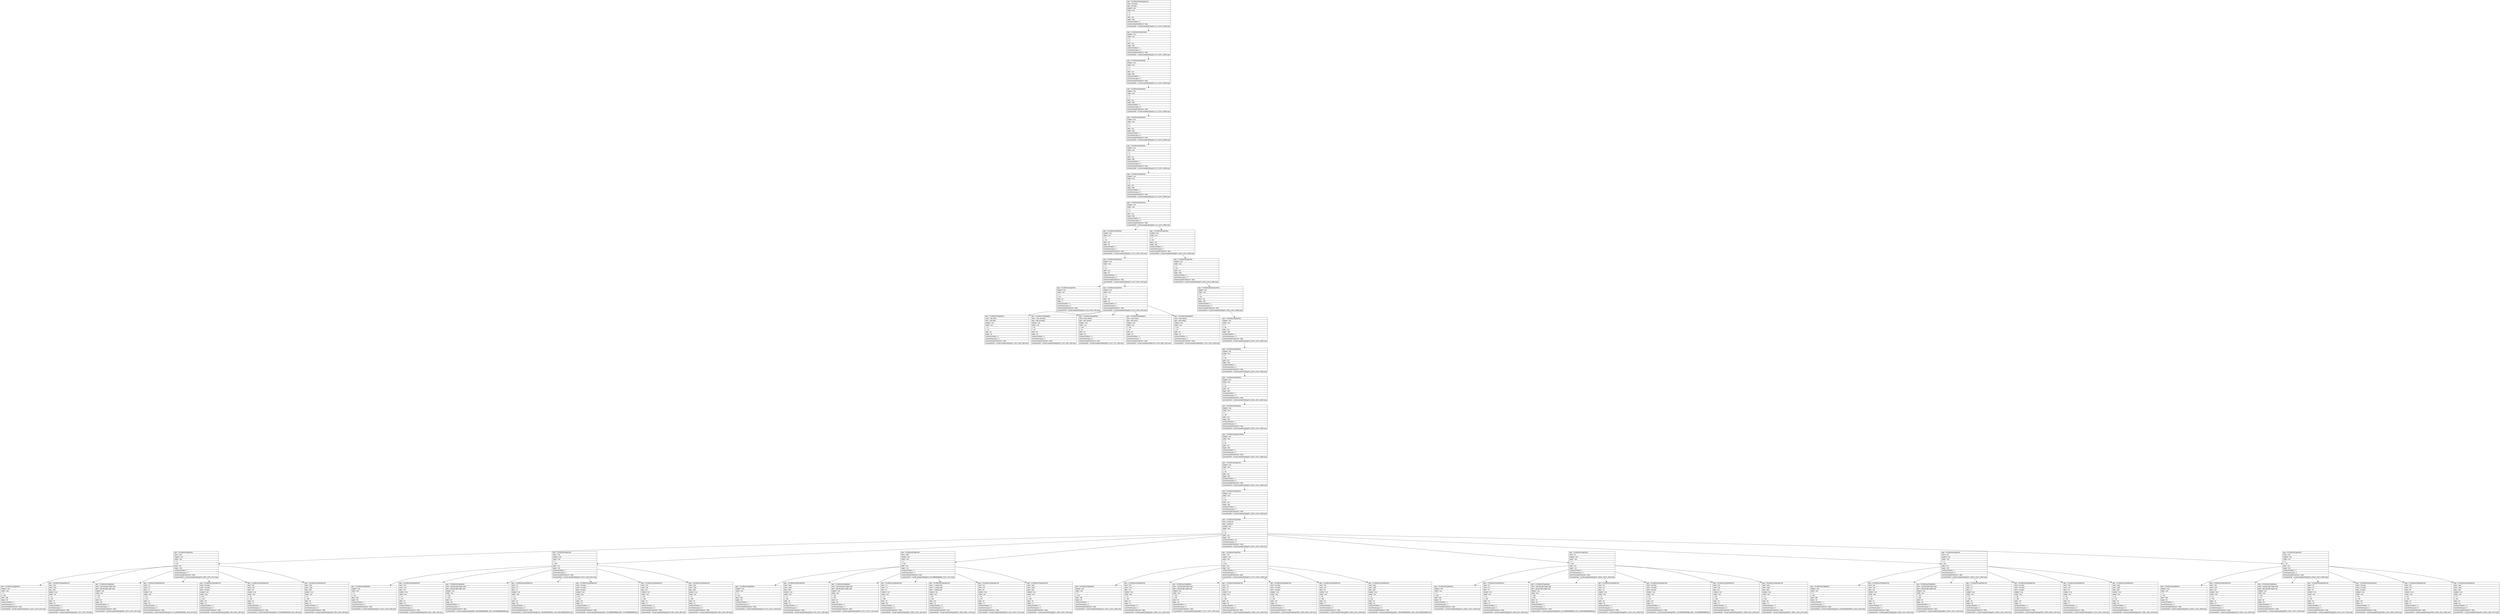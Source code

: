 digraph Layout {

	node [shape=record fontname=Arial];

	0	[label="{type = XCUIElementTypeApplication\l|name = My tasks\l|label = My tasks\l|enabled = true\l|visible = true\l|x = 0\l|y = 0\l|width = 414\l|height = 896\l|numberOfChildren = 2\l|eventGeneratedOnElement = false \l|screenshotPath = myTask-duedate/S0/pngs/0.0_0.0_1242.0_2688.0.png\l}"]
	1	[label="{type = XCUIElementTypeWindow\l|enabled = true\l|visible = true\l|x = 0\l|y = 0\l|width = 414\l|height = 896\l|numberOfChildren = 1\l|numInParentLayout = 0\l|eventGeneratedOnElement = false \l|screenshotPath = myTask-duedate/S0/pngs/0.0_0.0_1242.0_2688.0.png\l}"]
	2	[label="{type = XCUIElementTypeOther\l|enabled = true\l|visible = true\l|x = 0\l|y = 0\l|width = 414\l|height = 896\l|numberOfChildren = 1\l|numInParentLayout = 0\l|eventGeneratedOnElement = false \l|screenshotPath = myTask-duedate/S0/pngs/0.0_0.0_1242.0_2688.0.png\l}"]
	3	[label="{type = XCUIElementTypeOther\l|enabled = true\l|visible = true\l|x = 0\l|y = 0\l|width = 414\l|height = 896\l|numberOfChildren = 1\l|numInParentLayout = 0\l|eventGeneratedOnElement = false \l|screenshotPath = myTask-duedate/S0/pngs/0.0_0.0_1242.0_2688.0.png\l}"]
	4	[label="{type = XCUIElementTypeOther\l|enabled = true\l|visible = true\l|x = 0\l|y = 0\l|width = 414\l|height = 896\l|numberOfChildren = 1\l|numInParentLayout = 0\l|eventGeneratedOnElement = false \l|screenshotPath = myTask-duedate/S0/pngs/0.0_0.0_1242.0_2688.0.png\l}"]
	5	[label="{type = XCUIElementTypeOther\l|enabled = true\l|visible = true\l|x = 0\l|y = 0\l|width = 414\l|height = 896\l|numberOfChildren = 1\l|numInParentLayout = 0\l|eventGeneratedOnElement = false \l|screenshotPath = myTask-duedate/S0/pngs/0.0_0.0_1242.0_2688.0.png\l}"]
	6	[label="{type = XCUIElementTypeOther\l|enabled = true\l|visible = true\l|x = 0\l|y = 0\l|width = 414\l|height = 896\l|numberOfChildren = 1\l|numInParentLayout = 0\l|eventGeneratedOnElement = false \l|screenshotPath = myTask-duedate/S0/pngs/0.0_0.0_1242.0_2688.0.png\l}"]
	7	[label="{type = XCUIElementTypeOther\l|enabled = true\l|visible = true\l|x = 0\l|y = 0\l|width = 414\l|height = 896\l|numberOfChildren = 3\l|numInParentLayout = 0\l|eventGeneratedOnElement = false \l|screenshotPath = myTask-duedate/S0/pngs/0.0_0.0_1242.0_2688.0.png\l}"]
	8	[label="{type = XCUIElementTypeOther\l|enabled = true\l|visible = true\l|x = 0\l|y = 44\l|width = 414\l|height = 52\l|numberOfChildren = 1\l|numInParentLayout = 1\l|eventGeneratedOnElement = false \l|screenshotPath = myTask-duedate/S0/pngs/0.0_132.0_1242.0_288.0.png\l}"]
	9	[label="{type = XCUIElementTypeOther\l|enabled = true\l|visible = true\l|x = 0\l|y = 96\l|width = 414\l|height = 800\l|numberOfChildren = 1\l|numInParentLayout = 2\l|eventGeneratedOnElement = false \l|screenshotPath = myTask-duedate/S0/pngs/0.0_288.0_1242.0_2688.0.png\l}"]
	10	[label="{type = XCUIElementTypeOther\l|enabled = true\l|visible = true\l|x = 0\l|y = 44\l|width = 414\l|height = 52\l|numberOfChildren = 2\l|numInParentLayout = 0\l|eventGeneratedOnElement = false \l|screenshotPath = myTask-duedate/S0/pngs/0.0_132.0_1242.0_288.0.png\l}"]
	11	[label="{type = XCUIElementTypeOther\l|enabled = true\l|visible = true\l|x = 0\l|y = 96\l|width = 414\l|height = 800\l|numberOfChildren = 1\l|numInParentLayout = 0\l|eventGeneratedOnElement = false \l|screenshotPath = myTask-duedate/S0/pngs/0.0_288.0_1242.0_2688.0.png\l}"]
	12	[label="{type = XCUIElementTypeOther\l|enabled = true\l|visible = true\l|x = 0\l|y = 44\l|width = 83\l|height = 2\l|numberOfChildren = 0\l|numInParentLayout = 0\l|eventGeneratedOnElement = false \l|screenshotPath = myTask-duedate/S0/pngs/0.0_132.0_249.0_138.0.png\l}"]
	13	[label="{type = XCUIElementTypeOther\l|enabled = true\l|visible = true\l|x = 0\l|y = 44\l|width = 414\l|height = 52\l|numberOfChildren = 5\l|numInParentLayout = 1\l|eventGeneratedOnElement = false \l|screenshotPath = myTask-duedate/S0/pngs/0.0_132.0_1242.0_288.0.png\l}"]
	14	[label="{type = XCUIElementTypeScrollView\l|enabled = true\l|visible = true\l|x = 0\l|y = 96\l|width = 414\l|height = 800\l|numberOfChildren = 1\l|numInParentLayout = 0\l|eventGeneratedOnElement = false \l|screenshotPath = myTask-duedate/S0/pngs/0.0_288.0_1242.0_2688.0.png\l}"]
	15	[label="{type = XCUIElementTypeButton\l|name = tabs tasks\l|label = tabs tasks\l|enabled = true\l|visible = true\l|x = 0\l|y = 44\l|width = 83\l|height = 52\l|numberOfChildren = 0\l|numInParentLayout = 0\l|eventGeneratedOnElement = false \l|screenshotPath = myTask-duedate/S0/pngs/0.0_132.0_249.0_288.0.png\l}"]
	16	[label="{type = XCUIElementTypeButton\l|name = tabs secondary\l|label = tabs secondary\l|enabled = true\l|visible = true\l|x = 82\l|y = 44\l|width = 84\l|height = 52\l|numberOfChildren = 0\l|numInParentLayout = 1\l|eventGeneratedOnElement = false \l|screenshotPath = myTask-duedate/S0/pngs/246.0_132.0_498.0_288.0.png\l}"]
	17	[label="{type = XCUIElementTypeButton\l|name = tabs calendar\l|label = tabs calendar\l|enabled = true\l|visible = true\l|x = 165\l|y = 44\l|width = 84\l|height = 52\l|numberOfChildren = 0\l|numInParentLayout = 2\l|eventGeneratedOnElement = false \l|screenshotPath = myTask-duedate/S0/pngs/495.0_132.0_747.0_288.0.png\l}"]
	18	[label="{type = XCUIElementTypeButton\l|name = tabs search\l|label = tabs search\l|enabled = true\l|visible = true\l|x = 248\l|y = 44\l|width = 84\l|height = 52\l|numberOfChildren = 0\l|numInParentLayout = 3\l|eventGeneratedOnElement = false \l|screenshotPath = myTask-duedate/S0/pngs/744.0_132.0_996.0_288.0.png\l}"]
	19	[label="{type = XCUIElementTypeButton\l|name = tabs settings\l|label = tabs settings\l|enabled = true\l|visible = true\l|x = 331\l|y = 44\l|width = 83\l|height = 52\l|numberOfChildren = 0\l|numInParentLayout = 4\l|eventGeneratedOnElement = false \l|screenshotPath = myTask-duedate/S0/pngs/993.0_132.0_1242.0_288.0.png\l}"]
	20	[label="{type = XCUIElementTypeOther\l|enabled = true\l|visible = true\l|x = 0\l|y = 96\l|width = 414\l|height = 800\l|numberOfChildren = 1\l|numInParentLayout = 0\l|eventGeneratedOnElement = false \l|screenshotPath = myTask-duedate/S0/pngs/0.0_288.0_1242.0_2688.0.png\l}"]
	21	[label="{type = XCUIElementTypeOther\l|enabled = true\l|visible = true\l|x = 0\l|y = 96\l|width = 414\l|height = 800\l|numberOfChildren = 1\l|numInParentLayout = 0\l|eventGeneratedOnElement = false \l|screenshotPath = myTask-duedate/S0/pngs/0.0_288.0_1242.0_2688.0.png\l}"]
	22	[label="{type = XCUIElementTypeOther\l|enabled = true\l|visible = true\l|x = 0\l|y = 96\l|width = 414\l|height = 800\l|numberOfChildren = 1\l|numInParentLayout = 0\l|eventGeneratedOnElement = false \l|screenshotPath = myTask-duedate/S0/pngs/0.0_288.0_1242.0_2688.0.png\l}"]
	23	[label="{type = XCUIElementTypeOther\l|enabled = true\l|visible = true\l|x = 0\l|y = 96\l|width = 414\l|height = 800\l|numberOfChildren = 1\l|numInParentLayout = 0\l|eventGeneratedOnElement = false \l|screenshotPath = myTask-duedate/S0/pngs/0.0_288.0_1242.0_2688.0.png\l}"]
	24	[label="{type = XCUIElementTypeScrollView\l|enabled = true\l|visible = true\l|x = 0\l|y = 96\l|width = 414\l|height = 800\l|numberOfChildren = 1\l|numInParentLayout = 0\l|eventGeneratedOnElement = false \l|screenshotPath = myTask-duedate/S0/pngs/0.0_288.0_1242.0_2688.0.png\l}"]
	25	[label="{type = XCUIElementTypeOther\l|enabled = true\l|visible = true\l|x = 0\l|y = 96\l|width = 414\l|height = 800\l|numberOfChildren = 1\l|numInParentLayout = 0\l|eventGeneratedOnElement = false \l|screenshotPath = myTask-duedate/S0/pngs/0.0_288.0_1242.0_2688.0.png\l}"]
	26	[label="{type = XCUIElementTypeOther\l|enabled = true\l|visible = true\l|x = 0\l|y = 96\l|width = 414\l|height = 800\l|numberOfChildren = 2\l|numInParentLayout = 0\l|eventGeneratedOnElement = false \l|screenshotPath = myTask-duedate/S0/pngs/0.0_288.0_1242.0_2688.0.png\l}"]
	27	[label="{type = XCUIElementTypeTable\l|name = Empty list\l|label = Empty list\l|enabled = true\l|visible = true\l|x = 0\l|y = 96\l|width = 414\l|height = 766\l|numberOfChildren = 56\l|numInParentLayout = 0\l|eventGeneratedOnElement = false \l|screenshotPath = myTask-duedate/S0/pngs/0.0_288.0_1242.0_2586.0.png\l}"]
	28	[label="{type = XCUIElementTypeOther\l|name = Mon\l|enabled = true\l|visible = true\l|x = 0\l|y = 96\l|width = 414\l|height = 109\l|numberOfChildren = 7\l|numInParentLayout = 0\l|eventGeneratedOnElement = false \l|screenshotPath = myTask-duedate/S0/pngs/0.0_288.0_1242.0_615.0.png\l}"]
	29	[label="{type = XCUIElementTypeOther\l|name = Tue\l|enabled = true\l|visible = true\l|x = 0\l|y = 205\l|width = 414\l|height = 109\l|numberOfChildren = 7\l|numInParentLayout = 1\l|eventGeneratedOnElement = false \l|screenshotPath = myTask-duedate/S0/pngs/0.0_615.0_1242.0_942.0.png\l}"]
	30	[label="{type = XCUIElementTypeOther\l|name = Wed\l|enabled = true\l|visible = true\l|x = 0\l|y = 314\l|width = 414\l|height = 110\l|numberOfChildren = 7\l|numInParentLayout = 2\l|eventGeneratedOnElement = false \l|screenshotPath = myTask-duedate/S0/pngs/0.0_941.9999999999999_1242.0_1272.0.png\l}"]
	31	[label="{type = XCUIElementTypeOther\l|name = Thu\l|enabled = true\l|visible = true\l|x = 0\l|y = 424\l|width = 414\l|height = 109\l|numberOfChildren = 7\l|numInParentLayout = 3\l|eventGeneratedOnElement = false \l|screenshotPath = myTask-duedate/S0/pngs/0.0_1272.0_1242.0_1599.0.png\l}"]
	32	[label="{type = XCUIElementTypeOther\l|name = Fri\l|enabled = true\l|visible = true\l|x = 0\l|y = 533\l|width = 414\l|height = 110\l|numberOfChildren = 7\l|numInParentLayout = 4\l|eventGeneratedOnElement = false \l|screenshotPath = myTask-duedate/S0/pngs/0.0_1599.0_1242.0_1929.0.png\l}"]
	33	[label="{type = XCUIElementTypeOther\l|name = Sat\l|enabled = true\l|visible = true\l|x = 0\l|y = 643\l|width = 414\l|height = 109\l|numberOfChildren = 7\l|numInParentLayout = 5\l|eventGeneratedOnElement = false \l|screenshotPath = myTask-duedate/S0/pngs/0.0_1929.0_1242.0_2256.0.png\l}"]
	34	[label="{type = XCUIElementTypeOther\l|name = Sun\l|enabled = true\l|visible = true\l|x = 0\l|y = 752\l|width = 414\l|height = 109\l|numberOfChildren = 7\l|numInParentLayout = 6\l|eventGeneratedOnElement = false \l|screenshotPath = myTask-duedate/S0/pngs/0.0_2256.0_1242.0_2583.0.png\l}"]
	35	[label="{type = XCUIElementTypeButton\l|enabled = true\l|visible = true\l|x = 8\l|y = 106\l|width = 398\l|height = 98\l|numberOfChildren = 1\l|numInParentLayout = 0\l|eventGeneratedOnElement = false \l|screenshotPath = myTask-duedate/S0/pngs/24.0_318.0_1218.0_612.0.png\l}"]
	36	[label="{type = XCUIElementTypeStaticText\l|value = Mon\l|name = Mon\l|label = Mon\l|enabled = true\l|visible = true\l|x = 13\l|y = 107\l|width = 27\l|height = 19\l|numberOfChildren = 0\l|numInParentLayout = 1\l|eventGeneratedOnElement = false \l|screenshotPath = myTask-duedate/S0/pngs/39.0_321.0_120.0_378.0.png\l}"]
	37	[label="{type = XCUIElementTypeButton\l|name = add task light single scale\l|label = add task light single scale\l|enabled = true\l|visible = true\l|x = 330\l|y = 121\l|width = 69\l|height = 68\l|numberOfChildren = 0\l|numInParentLayout = 2\l|eventGeneratedOnElement = false \l|screenshotPath = myTask-duedate/S0/pngs/990.0_363.0_1197.0_567.0.png\l}"]
	38	[label="{type = XCUIElementTypeStaticText\l|value = 12\l|name = 12\l|label = 12\l|enabled = true\l|visible = true\l|x = 24\l|y = 137\l|width = 27\l|height = 38\l|numberOfChildren = 0\l|numInParentLayout = 3\l|eventGeneratedOnElement = false \l|screenshotPath = myTask-duedate/S0/pngs/72.0_411.00000000000006_153.0_525.0.png\l}"]
	39	[label="{type = XCUIElementTypeStaticText\l|value = No tasks\l|name = No tasks\l|label = No tasks\l|enabled = true\l|visible = true\l|x = 86\l|y = 135\l|width = 237\l|height = 21\l|numberOfChildren = 0\l|numInParentLayout = 4\l|eventGeneratedOnElement = false \l|screenshotPath = myTask-duedate/S0/pngs/258.0_405.0_969.0_468.0.png\l}"]
	40	[label="{type = XCUIElementTypeStaticText\l|value = 0/0\l|name = 0/0\l|label = 0/0\l|enabled = true\l|visible = true\l|x = 86\l|y = 158\l|width = 32\l|height = 17\l|numberOfChildren = 0\l|numInParentLayout = 5\l|eventGeneratedOnElement = false \l|screenshotPath = myTask-duedate/S0/pngs/258.0_474.00000000000006_354.0_525.0.png\l}"]
	41	[label="{type = XCUIElementTypeStaticText\l|value = April\l|name = April\l|label = April\l|enabled = true\l|visible = true\l|x = 12\l|y = 185\l|width = 50\l|height = 16\l|numberOfChildren = 0\l|numInParentLayout = 6\l|eventGeneratedOnElement = false \l|screenshotPath = myTask-duedate/S0/pngs/36.0_555.0_186.0_603.0.png\l}"]
	42	[label="{type = XCUIElementTypeButton\l|enabled = true\l|visible = true\l|x = 8\l|y = 215\l|width = 398\l|height = 98\l|numberOfChildren = 1\l|numInParentLayout = 0\l|eventGeneratedOnElement = false \l|screenshotPath = myTask-duedate/S0/pngs/24.0_645.0_1218.0_939.0.png\l}"]
	43	[label="{type = XCUIElementTypeStaticText\l|value = Tue\l|name = Tue\l|label = Tue\l|enabled = true\l|visible = true\l|x = 13\l|y = 217\l|width = 23\l|height = 19\l|numberOfChildren = 0\l|numInParentLayout = 1\l|eventGeneratedOnElement = false \l|screenshotPath = myTask-duedate/S0/pngs/39.0_651.0_108.0_708.0.png\l}"]
	44	[label="{type = XCUIElementTypeButton\l|name = add task light single scale\l|label = add task light single scale\l|enabled = true\l|visible = true\l|x = 330\l|y = 230\l|width = 69\l|height = 68\l|numberOfChildren = 0\l|numInParentLayout = 2\l|eventGeneratedOnElement = false \l|screenshotPath = myTask-duedate/S0/pngs/990.0_689.9999999999999_1197.0_893.9999999999999.png\l}"]
	45	[label="{type = XCUIElementTypeStaticText\l|value = 13\l|name = 13\l|label = 13\l|enabled = true\l|visible = true\l|x = 24\l|y = 246\l|width = 26\l|height = 38\l|numberOfChildren = 0\l|numInParentLayout = 3\l|eventGeneratedOnElement = false \l|screenshotPath = myTask-duedate/S0/pngs/72.0_738.0000000000001_150.0_852.0000000000001.png\l}"]
	46	[label="{type = XCUIElementTypeStaticText\l|value = No tasks\l|name = No tasks\l|label = No tasks\l|enabled = true\l|visible = true\l|x = 86\l|y = 244\l|width = 237\l|height = 22\l|numberOfChildren = 0\l|numInParentLayout = 4\l|eventGeneratedOnElement = false \l|screenshotPath = myTask-duedate/S0/pngs/258.0_731.9999999999999_969.0_797.9999999999999.png\l}"]
	47	[label="{type = XCUIElementTypeStaticText\l|value = 0/0\l|name = 0/0\l|label = 0/0\l|enabled = true\l|visible = true\l|x = 86\l|y = 268\l|width = 32\l|height = 17\l|numberOfChildren = 0\l|numInParentLayout = 5\l|eventGeneratedOnElement = false \l|screenshotPath = myTask-duedate/S0/pngs/258.0_804.0_354.0_855.0.png\l}"]
	48	[label="{type = XCUIElementTypeStaticText\l|value = April\l|name = April\l|label = April\l|enabled = true\l|visible = true\l|x = 12\l|y = 294\l|width = 50\l|height = 16\l|numberOfChildren = 0\l|numInParentLayout = 6\l|eventGeneratedOnElement = false \l|screenshotPath = myTask-duedate/S0/pngs/36.0_882.0_186.0_930.0.png\l}"]
	49	[label="{type = XCUIElementTypeButton\l|enabled = true\l|visible = true\l|x = 8\l|y = 324\l|width = 398\l|height = 99\l|numberOfChildren = 1\l|numInParentLayout = 0\l|eventGeneratedOnElement = false \l|screenshotPath = myTask-duedate/S0/pngs/24.0_972.0_1218.0_1269.0.png\l}"]
	50	[label="{type = XCUIElementTypeStaticText\l|value = Wed\l|name = Wed\l|label = Wed\l|enabled = true\l|visible = true\l|x = 13\l|y = 326\l|width = 28\l|height = 19\l|numberOfChildren = 0\l|numInParentLayout = 1\l|eventGeneratedOnElement = false \l|screenshotPath = myTask-duedate/S0/pngs/39.0_978.0_123.0_1035.0.png\l}"]
	51	[label="{type = XCUIElementTypeButton\l|name = add task green single scale\l|label = add task green single scale\l|enabled = true\l|visible = true\l|x = 330\l|y = 339\l|width = 69\l|height = 69\l|numberOfChildren = 0\l|numInParentLayout = 2\l|eventGeneratedOnElement = false \l|screenshotPath = myTask-duedate/S0/pngs/990.0_1017.0_1197.0_1224.0.png\l}"]
	52	[label="{type = XCUIElementTypeStaticText\l|value = 14\l|name = 14\l|label = 14\l|enabled = true\l|visible = true\l|x = 23\l|y = 356\l|width = 28\l|height = 38\l|numberOfChildren = 0\l|numInParentLayout = 3\l|eventGeneratedOnElement = false \l|screenshotPath = myTask-duedate/S0/pngs/69.0_1068.0_153.0_1182.0.png\l}"]
	53	[label="{type = XCUIElementTypeStaticText\l|value = 1 undone task\l|name = 1 undone task\l|label = 1 undone task\l|enabled = true\l|visible = true\l|x = 86\l|y = 353\l|width = 237\l|height = 22\l|numberOfChildren = 0\l|numInParentLayout = 4\l|eventGeneratedOnElement = true \l|screenshotPath = myTask-duedate/S0/pngs/258.0_1059.0_969.0_1125.0.png\l}"]
	54	[label="{type = XCUIElementTypeStaticText\l|value = 0/1\l|name = 0/1\l|label = 0/1\l|enabled = true\l|visible = true\l|x = 86\l|y = 377\l|width = 32\l|height = 17\l|numberOfChildren = 0\l|numInParentLayout = 5\l|eventGeneratedOnElement = false \l|screenshotPath = myTask-duedate/S0/pngs/258.0_1131.0_354.0_1182.0.png\l}"]
	55	[label="{type = XCUIElementTypeStaticText\l|value = April\l|name = April\l|label = April\l|enabled = true\l|visible = true\l|x = 12\l|y = 403\l|width = 50\l|height = 17\l|numberOfChildren = 0\l|numInParentLayout = 6\l|eventGeneratedOnElement = false \l|screenshotPath = myTask-duedate/S0/pngs/36.0_1209.0_186.0_1260.0.png\l}"]
	56	[label="{type = XCUIElementTypeButton\l|enabled = true\l|visible = true\l|x = 8\l|y = 434\l|width = 398\l|height = 98\l|numberOfChildren = 1\l|numInParentLayout = 0\l|eventGeneratedOnElement = false \l|screenshotPath = myTask-duedate/S0/pngs/24.0_1302.0_1218.0_1596.0.png\l}"]
	57	[label="{type = XCUIElementTypeStaticText\l|value = Thu\l|name = Thu\l|label = Thu\l|enabled = true\l|visible = true\l|x = 13\l|y = 435\l|width = 24\l|height = 19\l|numberOfChildren = 0\l|numInParentLayout = 1\l|eventGeneratedOnElement = false \l|screenshotPath = myTask-duedate/S0/pngs/39.0_1305.0_111.0_1362.0.png\l}"]
	58	[label="{type = XCUIElementTypeButton\l|name = add task light single scale\l|label = add task light single scale\l|enabled = true\l|visible = true\l|x = 330\l|y = 449\l|width = 69\l|height = 68\l|numberOfChildren = 0\l|numInParentLayout = 2\l|eventGeneratedOnElement = false \l|screenshotPath = myTask-duedate/S0/pngs/990.0_1347.0_1197.0_1551.0.png\l}"]
	59	[label="{type = XCUIElementTypeStaticText\l|value = 15\l|name = 15\l|label = 15\l|enabled = true\l|visible = true\l|x = 23\l|y = 465\l|width = 28\l|height = 38\l|numberOfChildren = 0\l|numInParentLayout = 3\l|eventGeneratedOnElement = false \l|screenshotPath = myTask-duedate/S0/pngs/69.0_1395.0_153.0_1509.0.png\l}"]
	60	[label="{type = XCUIElementTypeStaticText\l|value = No tasks\l|name = No tasks\l|label = No tasks\l|enabled = true\l|visible = true\l|x = 86\l|y = 463\l|width = 237\l|height = 21\l|numberOfChildren = 0\l|numInParentLayout = 4\l|eventGeneratedOnElement = false \l|screenshotPath = myTask-duedate/S0/pngs/258.0_1389.0_969.0_1452.0.png\l}"]
	61	[label="{type = XCUIElementTypeStaticText\l|value = 0/0\l|name = 0/0\l|label = 0/0\l|enabled = true\l|visible = true\l|x = 86\l|y = 486\l|width = 32\l|height = 17\l|numberOfChildren = 0\l|numInParentLayout = 5\l|eventGeneratedOnElement = false \l|screenshotPath = myTask-duedate/S0/pngs/258.0_1458.0_354.0_1509.0.png\l}"]
	62	[label="{type = XCUIElementTypeStaticText\l|value = April\l|name = April\l|label = April\l|enabled = true\l|visible = true\l|x = 12\l|y = 513\l|width = 50\l|height = 16\l|numberOfChildren = 0\l|numInParentLayout = 6\l|eventGeneratedOnElement = false \l|screenshotPath = myTask-duedate/S0/pngs/36.0_1539.0000000000002_186.0_1587.0000000000002.png\l}"]
	63	[label="{type = XCUIElementTypeButton\l|enabled = true\l|visible = true\l|x = 8\l|y = 543\l|width = 398\l|height = 99\l|numberOfChildren = 1\l|numInParentLayout = 0\l|eventGeneratedOnElement = false \l|screenshotPath = myTask-duedate/S0/pngs/24.0_1629.0_1218.0_1926.0.png\l}"]
	64	[label="{type = XCUIElementTypeStaticText\l|value = Fri\l|name = Fri\l|label = Fri\l|enabled = true\l|visible = true\l|x = 13\l|y = 545\l|width = 15\l|height = 19\l|numberOfChildren = 0\l|numInParentLayout = 1\l|eventGeneratedOnElement = false \l|screenshotPath = myTask-duedate/S0/pngs/39.0_1635.0_84.0_1692.0.png\l}"]
	65	[label="{type = XCUIElementTypeButton\l|name = add task light single scale\l|label = add task light single scale\l|enabled = true\l|visible = true\l|x = 330\l|y = 558\l|width = 69\l|height = 69\l|numberOfChildren = 0\l|numInParentLayout = 2\l|eventGeneratedOnElement = false \l|screenshotPath = myTask-duedate/S0/pngs/990.0_1673.9999999999998_1197.0_1880.9999999999998.png\l}"]
	66	[label="{type = XCUIElementTypeStaticText\l|value = 16\l|name = 16\l|label = 16\l|enabled = true\l|visible = true\l|x = 23\l|y = 575\l|width = 28\l|height = 38\l|numberOfChildren = 0\l|numInParentLayout = 3\l|eventGeneratedOnElement = false \l|screenshotPath = myTask-duedate/S0/pngs/69.0_1725.0_153.0_1839.0.png\l}"]
	67	[label="{type = XCUIElementTypeStaticText\l|value = No tasks\l|name = No tasks\l|label = No tasks\l|enabled = true\l|visible = true\l|x = 86\l|y = 572\l|width = 237\l|height = 22\l|numberOfChildren = 0\l|numInParentLayout = 4\l|eventGeneratedOnElement = false \l|screenshotPath = myTask-duedate/S0/pngs/258.0_1715.9999999999998_969.0_1781.9999999999998.png\l}"]
	68	[label="{type = XCUIElementTypeStaticText\l|value = 0/0\l|name = 0/0\l|label = 0/0\l|enabled = true\l|visible = true\l|x = 86\l|y = 596\l|width = 32\l|height = 17\l|numberOfChildren = 0\l|numInParentLayout = 5\l|eventGeneratedOnElement = false \l|screenshotPath = myTask-duedate/S0/pngs/258.0_1788.0_354.0_1839.0.png\l}"]
	69	[label="{type = XCUIElementTypeStaticText\l|value = April\l|name = April\l|label = April\l|enabled = true\l|visible = true\l|x = 12\l|y = 622\l|width = 50\l|height = 17\l|numberOfChildren = 0\l|numInParentLayout = 6\l|eventGeneratedOnElement = false \l|screenshotPath = myTask-duedate/S0/pngs/36.0_1866.0_186.0_1917.0.png\l}"]
	70	[label="{type = XCUIElementTypeButton\l|enabled = true\l|visible = true\l|x = 8\l|y = 653\l|width = 398\l|height = 98\l|numberOfChildren = 1\l|numInParentLayout = 0\l|eventGeneratedOnElement = false \l|screenshotPath = myTask-duedate/S0/pngs/24.0_1959.0000000000002_1218.0_2253.0.png\l}"]
	71	[label="{type = XCUIElementTypeStaticText\l|value = Sat\l|name = Sat\l|label = Sat\l|enabled = true\l|visible = true\l|x = 13\l|y = 654\l|width = 21\l|height = 19\l|numberOfChildren = 0\l|numInParentLayout = 1\l|eventGeneratedOnElement = false \l|screenshotPath = myTask-duedate/S0/pngs/39.0_1962.0_102.0_2019.0.png\l}"]
	72	[label="{type = XCUIElementTypeButton\l|name = add task light single scale\l|label = add task light single scale\l|enabled = true\l|visible = true\l|x = 330\l|y = 668\l|width = 69\l|height = 68\l|numberOfChildren = 0\l|numInParentLayout = 2\l|eventGeneratedOnElement = false \l|screenshotPath = myTask-duedate/S0/pngs/990.0_2004.0_1197.0_2208.0.png\l}"]
	73	[label="{type = XCUIElementTypeStaticText\l|value = 17\l|name = 17\l|label = 17\l|enabled = true\l|visible = true\l|x = 25\l|y = 684\l|width = 25\l|height = 38\l|numberOfChildren = 0\l|numInParentLayout = 3\l|eventGeneratedOnElement = false \l|screenshotPath = myTask-duedate/S0/pngs/75.0_2052.0_150.0_2166.0.png\l}"]
	74	[label="{type = XCUIElementTypeStaticText\l|value = No tasks\l|name = No tasks\l|label = No tasks\l|enabled = true\l|visible = true\l|x = 86\l|y = 682\l|width = 237\l|height = 21\l|numberOfChildren = 0\l|numInParentLayout = 4\l|eventGeneratedOnElement = false \l|screenshotPath = myTask-duedate/S0/pngs/258.0_2046.0_969.0_2109.0.png\l}"]
	75	[label="{type = XCUIElementTypeStaticText\l|value = 0/0\l|name = 0/0\l|label = 0/0\l|enabled = true\l|visible = true\l|x = 86\l|y = 705\l|width = 32\l|height = 17\l|numberOfChildren = 0\l|numInParentLayout = 5\l|eventGeneratedOnElement = false \l|screenshotPath = myTask-duedate/S0/pngs/258.0_2115.0_354.0_2166.0.png\l}"]
	76	[label="{type = XCUIElementTypeStaticText\l|value = April\l|name = April\l|label = April\l|enabled = true\l|visible = true\l|x = 12\l|y = 732\l|width = 50\l|height = 16\l|numberOfChildren = 0\l|numInParentLayout = 6\l|eventGeneratedOnElement = false \l|screenshotPath = myTask-duedate/S0/pngs/36.0_2196.0_186.0_2244.0.png\l}"]
	77	[label="{type = XCUIElementTypeButton\l|enabled = true\l|visible = true\l|x = 8\l|y = 762\l|width = 398\l|height = 98\l|numberOfChildren = 1\l|numInParentLayout = 0\l|eventGeneratedOnElement = false \l|screenshotPath = myTask-duedate/S0/pngs/24.0_2286.0_1218.0_2580.0.png\l}"]
	78	[label="{type = XCUIElementTypeStaticText\l|value = Sun\l|name = Sun\l|label = Sun\l|enabled = true\l|visible = true\l|x = 13\l|y = 764\l|width = 24\l|height = 19\l|numberOfChildren = 0\l|numInParentLayout = 1\l|eventGeneratedOnElement = false \l|screenshotPath = myTask-duedate/S0/pngs/39.0_2292.0_111.0_2349.0.png\l}"]
	79	[label="{type = XCUIElementTypeButton\l|name = add task light single scale\l|label = add task light single scale\l|enabled = true\l|visible = true\l|x = 330\l|y = 777\l|width = 69\l|height = 68\l|numberOfChildren = 0\l|numInParentLayout = 2\l|eventGeneratedOnElement = false \l|screenshotPath = myTask-duedate/S0/pngs/990.0_2331.0_1197.0_2535.0.png\l}"]
	80	[label="{type = XCUIElementTypeStaticText\l|value = 18\l|name = 18\l|label = 18\l|enabled = true\l|visible = true\l|x = 23\l|y = 793\l|width = 28\l|height = 38\l|numberOfChildren = 0\l|numInParentLayout = 3\l|eventGeneratedOnElement = false \l|screenshotPath = myTask-duedate/S0/pngs/69.0_2379.0_153.0_2493.0.png\l}"]
	81	[label="{type = XCUIElementTypeStaticText\l|value = No tasks\l|name = No tasks\l|label = No tasks\l|enabled = true\l|visible = true\l|x = 86\l|y = 791\l|width = 237\l|height = 22\l|numberOfChildren = 0\l|numInParentLayout = 4\l|eventGeneratedOnElement = false \l|screenshotPath = myTask-duedate/S0/pngs/258.0_2373.0_969.0_2439.0.png\l}"]
	82	[label="{type = XCUIElementTypeStaticText\l|value = 0/0\l|name = 0/0\l|label = 0/0\l|enabled = true\l|visible = true\l|x = 86\l|y = 815\l|width = 32\l|height = 17\l|numberOfChildren = 0\l|numInParentLayout = 5\l|eventGeneratedOnElement = false \l|screenshotPath = myTask-duedate/S0/pngs/258.0_2445.0_354.0_2496.0.png\l}"]
	83	[label="{type = XCUIElementTypeStaticText\l|value = April\l|name = April\l|label = April\l|enabled = true\l|visible = true\l|x = 12\l|y = 841\l|width = 50\l|height = 16\l|numberOfChildren = 0\l|numInParentLayout = 6\l|eventGeneratedOnElement = false \l|screenshotPath = myTask-duedate/S0/pngs/36.0_2523.0_186.0_2571.0.png\l}"]


	0 -> 1
	1 -> 2
	2 -> 3
	3 -> 4
	4 -> 5
	5 -> 6
	6 -> 7
	7 -> 8
	7 -> 9
	8 -> 10
	9 -> 11
	10 -> 12
	10 -> 13
	11 -> 14
	13 -> 15
	13 -> 16
	13 -> 17
	13 -> 18
	13 -> 19
	14 -> 20
	20 -> 21
	21 -> 22
	22 -> 23
	23 -> 24
	24 -> 25
	25 -> 26
	26 -> 27
	27 -> 28
	27 -> 29
	27 -> 30
	27 -> 31
	27 -> 32
	27 -> 33
	27 -> 34
	28 -> 35
	28 -> 36
	28 -> 37
	28 -> 38
	28 -> 39
	28 -> 40
	28 -> 41
	29 -> 42
	29 -> 43
	29 -> 44
	29 -> 45
	29 -> 46
	29 -> 47
	29 -> 48
	30 -> 49
	30 -> 50
	30 -> 51
	30 -> 52
	30 -> 53
	30 -> 54
	30 -> 55
	31 -> 56
	31 -> 57
	31 -> 58
	31 -> 59
	31 -> 60
	31 -> 61
	31 -> 62
	32 -> 63
	32 -> 64
	32 -> 65
	32 -> 66
	32 -> 67
	32 -> 68
	32 -> 69
	33 -> 70
	33 -> 71
	33 -> 72
	33 -> 73
	33 -> 74
	33 -> 75
	33 -> 76
	34 -> 77
	34 -> 78
	34 -> 79
	34 -> 80
	34 -> 81
	34 -> 82
	34 -> 83


}